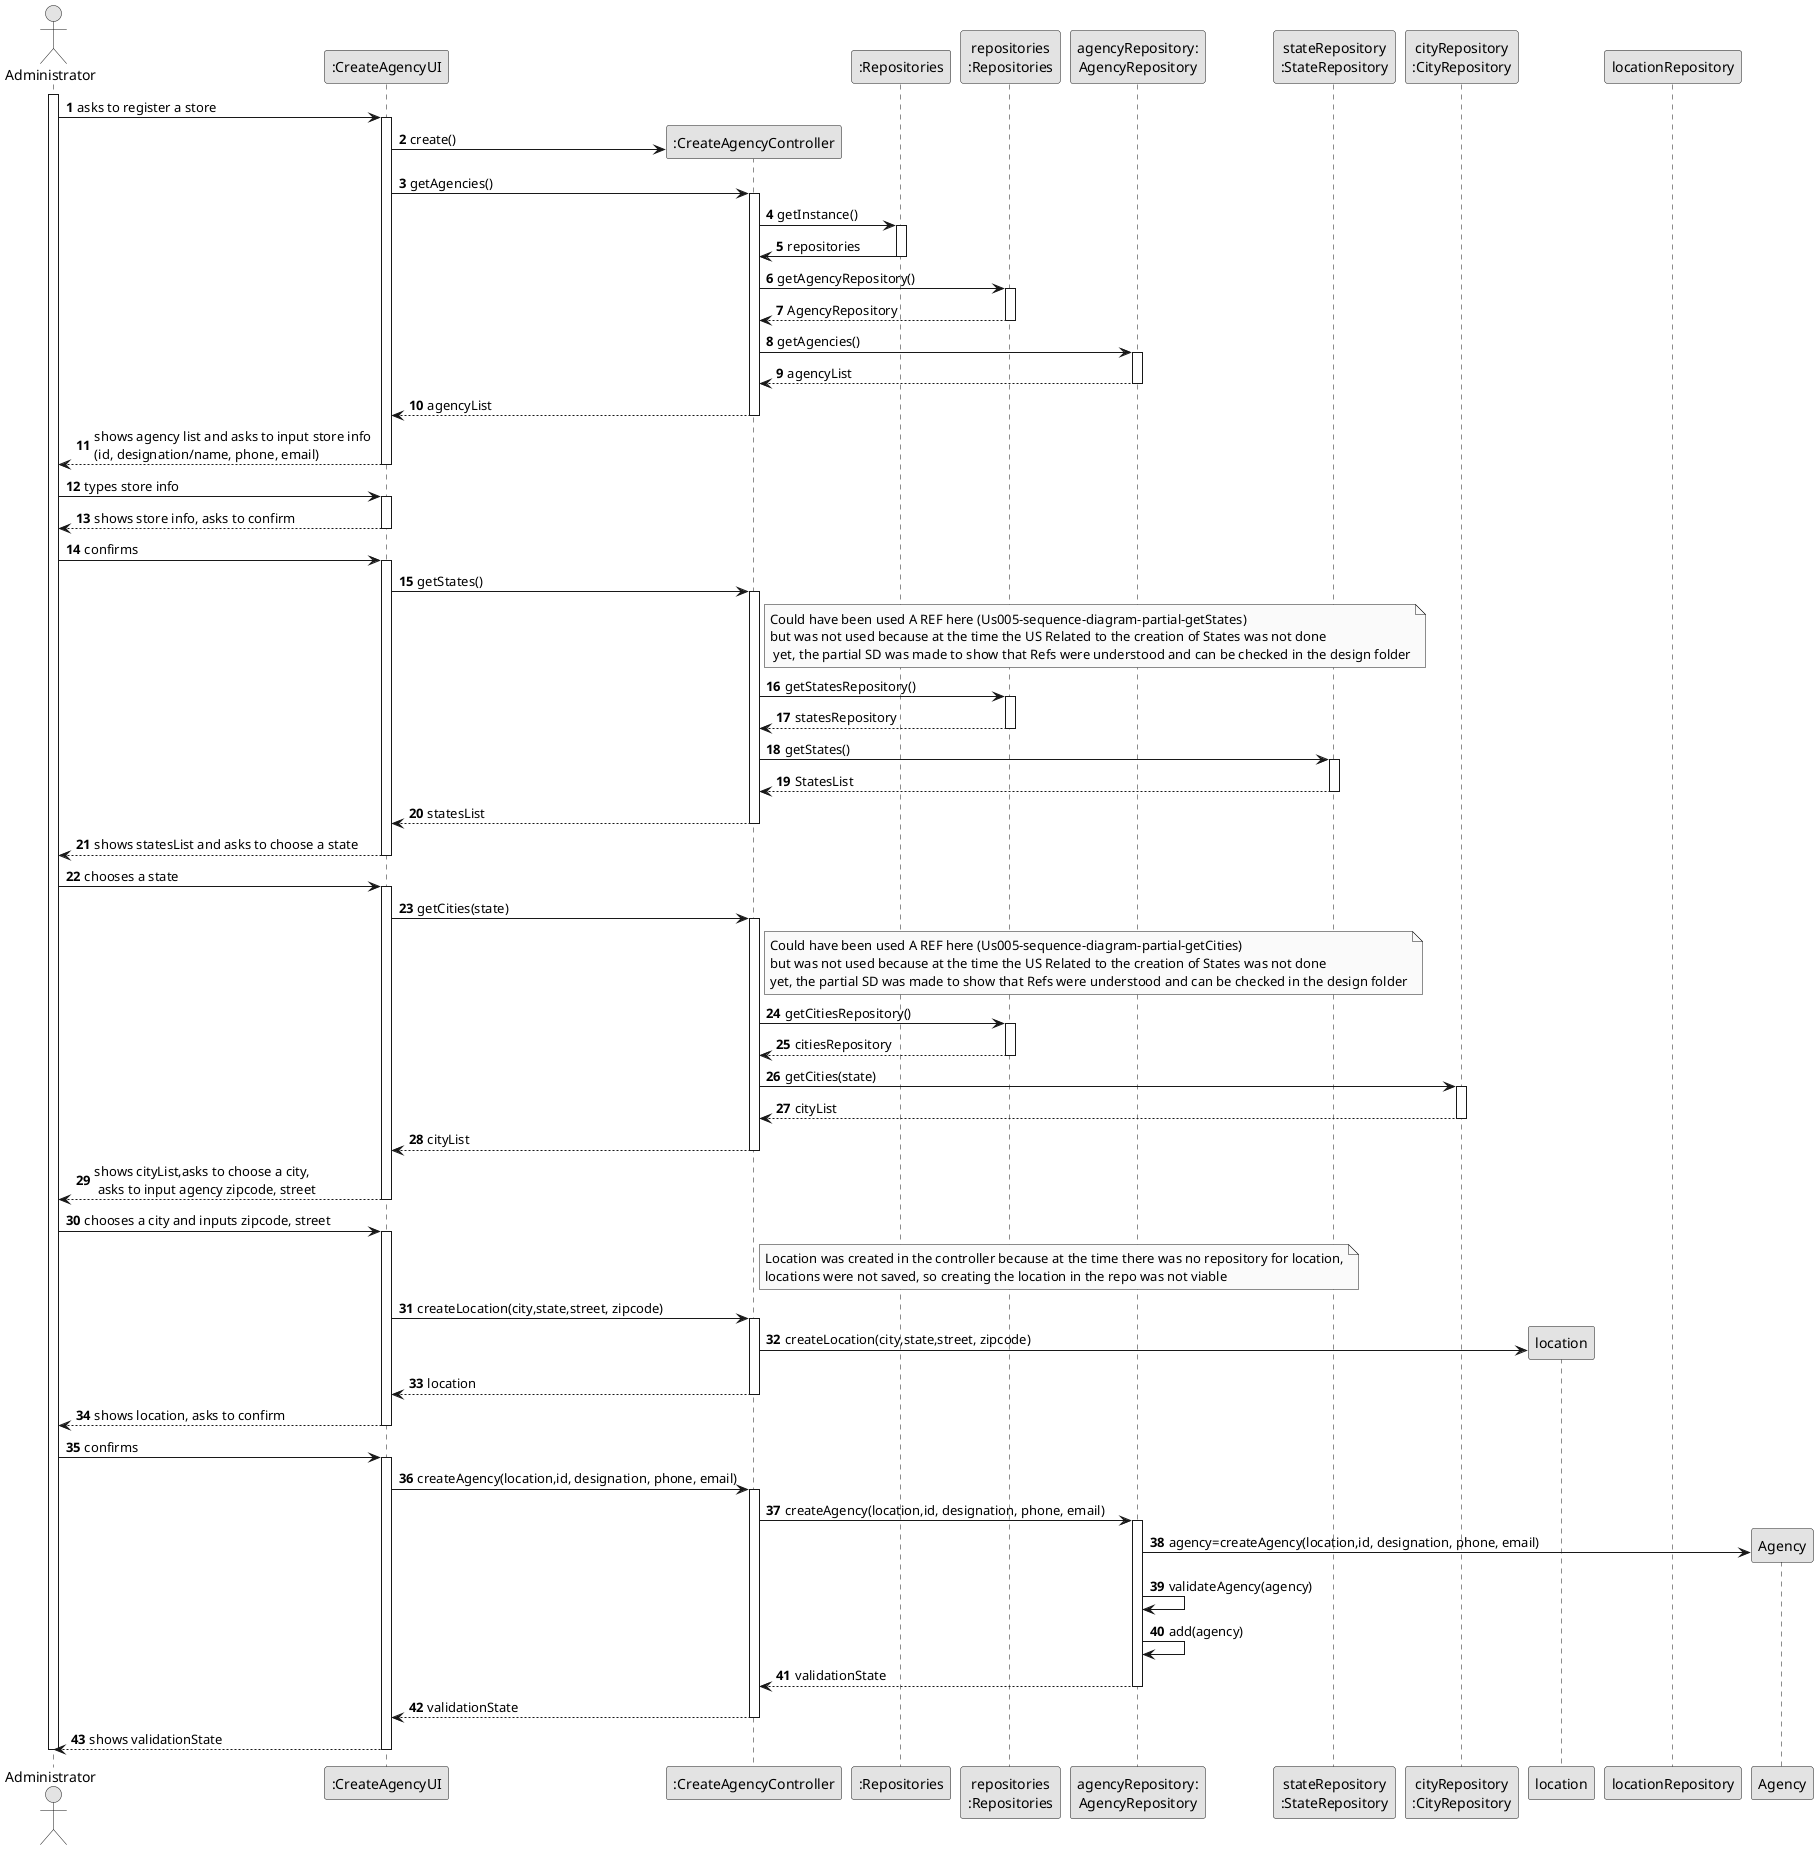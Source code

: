 @startuml
skinparam monochrome true
skinparam packageStyle rectangle
skinparam shadowing false

autonumber

'hide footbox
actor "Administrator" as ADM
participant ":CreateAgencyUI" as UI
participant ":CreateAgencyController" as CTRL
participant ":Repositories" as RepositorySingleton
participant "repositories\n:Repositories" as PLAT
participant "agencyRepository:\nAgencyRepository" as AgencyRepository
participant "stateRepository\n:StateRepository" as stateRepository
participant "cityRepository\n:CityRepository" as cityRepository

activate ADM

        ADM -> UI : asks to register a store


        activate UI
        UI->CTRL**:create()
        UI -> CTRL : getAgencies()
        activate CTRL

            CTRL -> RepositorySingleton : getInstance()
            activate RepositorySingleton
            RepositorySingleton -> CTRL : repositories
            deactivate RepositorySingleton

            CTRL -> PLAT : getAgencyRepository()
            activate PLAT

            PLAT --> CTRL: AgencyRepository
            deactivate PLAT

            CTRL -> AgencyRepository : getAgencies()
            activate AgencyRepository

            AgencyRepository --> CTRL : agencyList
            deactivate AgencyRepository
            CTRL --> UI : agencyList
        deactivate CTRL
        UI --> ADM : shows agency list and asks to input store info \n(id, designation/name, phone, email)
        deactivate UI

        ADM -> UI : types store info
        activate UI

        UI --> ADM : shows store info, asks to confirm
        deactivate UI
        ADM -> UI : confirms
        activate UI
                UI -> CTRL : getStates()
                activate CTRL
                    Note right of CTRL
                        Could have been used A REF here (Us005-sequence-diagram-partial-getStates)
                        but was not used because at the time the US Related to the creation of States was not done
                         yet, the partial SD was made to show that Refs were understood and can be checked in the design folder
                    end note
                    CTRL -> PLAT : getStatesRepository()
                    activate PLAT

                    PLAT --> CTRL: statesRepository
                    deactivate PLAT

                    CTRL -> stateRepository : getStates()
                    activate stateRepository

                    stateRepository --> CTRL : StatesList
                    deactivate stateRepository
                    CTRL --> UI : statesList
                deactivate CTRL
                     UI --> ADM : shows statesList and asks to choose a state
                            deactivate UI

        ADM -> UI : chooses a state
        activate UI
                        UI -> CTRL : getCities(state)
                        activate CTRL
                            Note right of CTRL
                                Could have been used A REF here (Us005-sequence-diagram-partial-getCities)
                                but was not used because at the time the US Related to the creation of States was not done
                                yet, the partial SD was made to show that Refs were understood and can be checked in the design folder
                            end note
                            CTRL -> PLAT : getCitiesRepository()
                            activate PLAT

                            PLAT --> CTRL: citiesRepository
                            deactivate PLAT

                            CTRL -> cityRepository : getCities(state)
                            activate cityRepository

                            cityRepository --> CTRL : cityList
                            deactivate cityRepository
                            CTRL --> UI : cityList
                        deactivate CTRL
                             UI --> ADM : shows cityList,asks to choose a city,\n asks to input agency zipcode, street
                                    deactivate UI
        ADM -> UI : chooses a city and inputs zipcode, street
        activate UI
        Note right of CTRL
            Location was created in the controller because at the time there was no repository for location,
            locations were not saved, so creating the location in the repo was not viable
        end note
        UI->CTRL : createLocation(city,state,street, zipcode)
        activate CTRL
            CTRL-> location**: createLocation(city,state,street, zipcode)
                deactivate locationRepository
                    CTRL --> UI : location
                    deactivate CTRL
                    UI --> ADM : shows location, asks to confirm

                deactivate UI
        ADM -> UI : confirms
        activate UI
        UI -> CTRL : createAgency(location,id, designation, phone, email)
        activate CTRL
            CTRL-> AgencyRepository : createAgency(location,id, designation, phone, email)
            activate AgencyRepository
                AgencyRepository->Agency**: agency=createAgency(location,id, designation, phone, email)

                     AgencyRepository-> AgencyRepository : validateAgency(agency)


                        AgencyRepository -> AgencyRepository : add(agency)
                     AgencyRepository --> CTRL : validationState
                     deactivate AgencyRepository
                        CTRL --> UI : validationState
                     deactivate CTRL
                        UI --> ADM : shows validationState






    deactivate UI

deactivate ADM

@enduml
